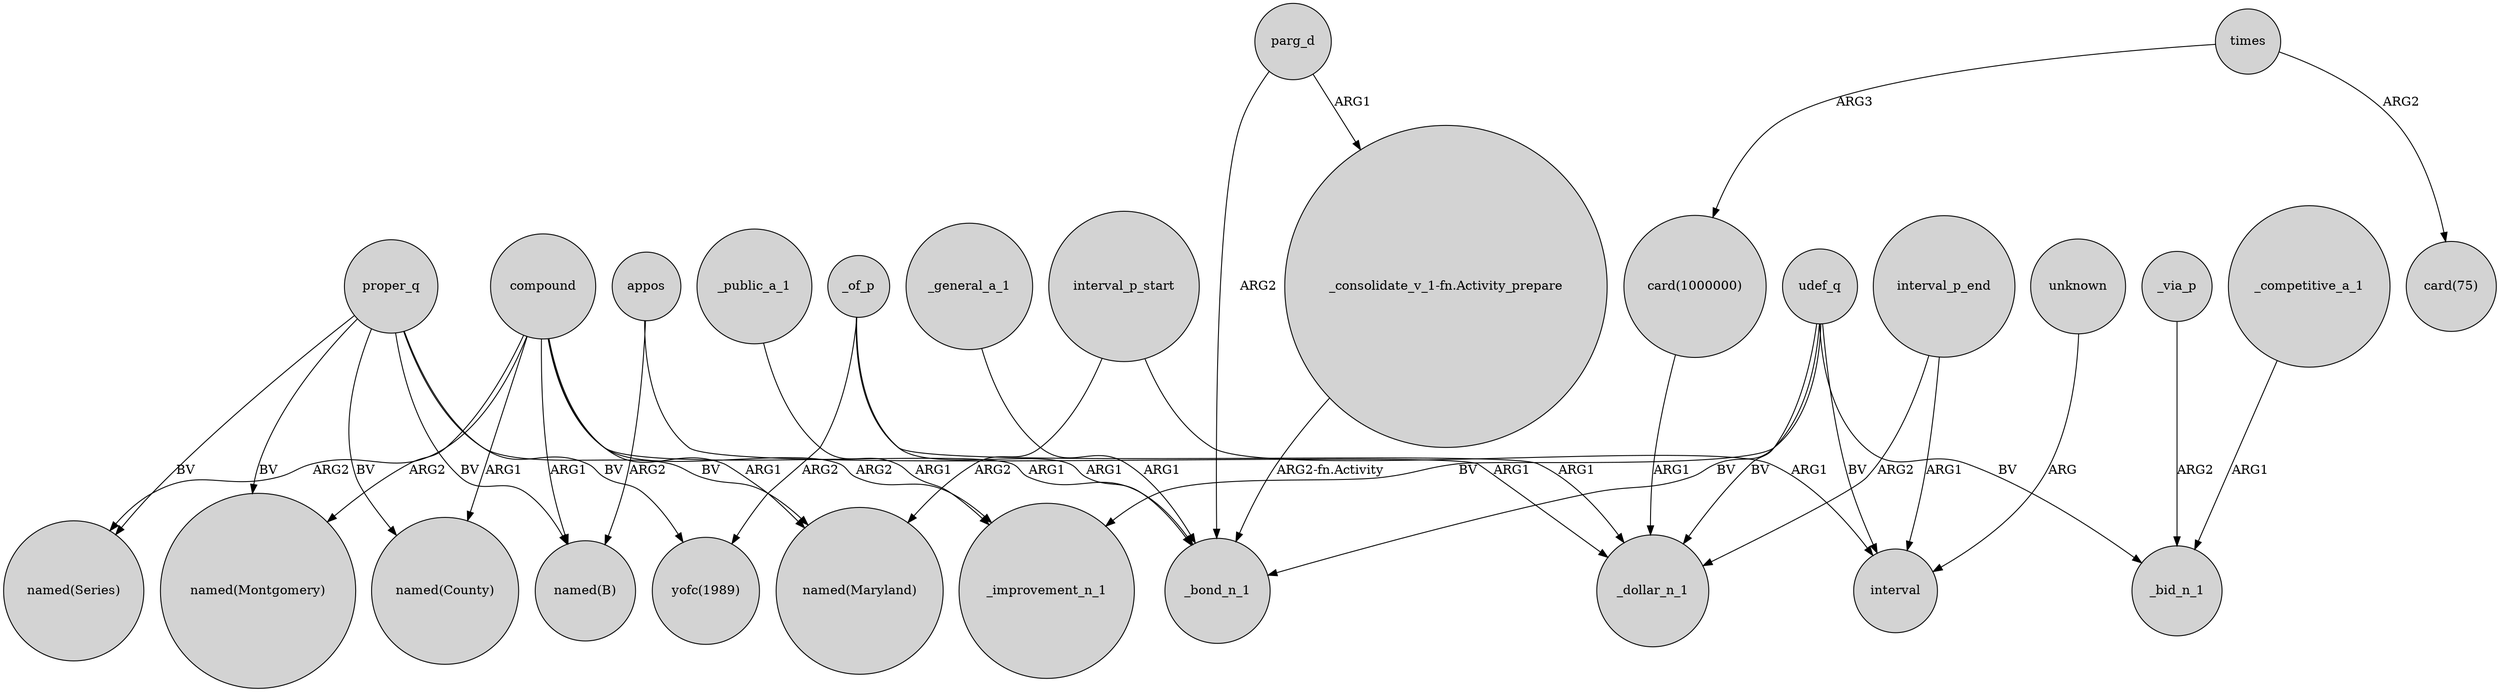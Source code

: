 digraph {
	node [shape=circle style=filled]
	_of_p -> _dollar_n_1 [label=ARG1]
	compound -> "named(Series)" [label=ARG2]
	proper_q -> "named(Series)" [label=BV]
	parg_d -> _bond_n_1 [label=ARG2]
	udef_q -> _bond_n_1 [label=BV]
	udef_q -> _improvement_n_1 [label=BV]
	udef_q -> _bid_n_1 [label=BV]
	unknown -> interval [label=ARG]
	_public_a_1 -> _improvement_n_1 [label=ARG1]
	compound -> _bond_n_1 [label=ARG1]
	times -> "card(1000000)" [label=ARG3]
	udef_q -> interval [label=BV]
	_competitive_a_1 -> _bid_n_1 [label=ARG1]
	compound -> "named(Montgomery)" [label=ARG2]
	parg_d -> "_consolidate_v_1-fn.Activity_prepare" [label=ARG1]
	interval_p_start -> interval [label=ARG1]
	_of_p -> "yofc(1989)" [label=ARG2]
	proper_q -> "named(B)" [label=BV]
	times -> "card(75)" [label=ARG2]
	appos -> "named(B)" [label=ARG2]
	_via_p -> _bid_n_1 [label=ARG2]
	udef_q -> _dollar_n_1 [label=BV]
	proper_q -> "yofc(1989)" [label=BV]
	"card(1000000)" -> _dollar_n_1 [label=ARG1]
	compound -> "named(Maryland)" [label=ARG1]
	interval_p_end -> interval [label=ARG1]
	_general_a_1 -> _bond_n_1 [label=ARG1]
	interval_p_end -> _dollar_n_1 [label=ARG2]
	"_consolidate_v_1-fn.Activity_prepare" -> _bond_n_1 [label="ARG2-fn.Activity"]
	proper_q -> "named(Montgomery)" [label=BV]
	compound -> "named(County)" [label=ARG1]
	interval_p_start -> "named(Maryland)" [label=ARG2]
	proper_q -> "named(County)" [label=BV]
	proper_q -> "named(Maryland)" [label=BV]
	appos -> _dollar_n_1 [label=ARG1]
	compound -> "named(B)" [label=ARG1]
	compound -> _improvement_n_1 [label=ARG2]
	_of_p -> _bond_n_1 [label=ARG1]
}
